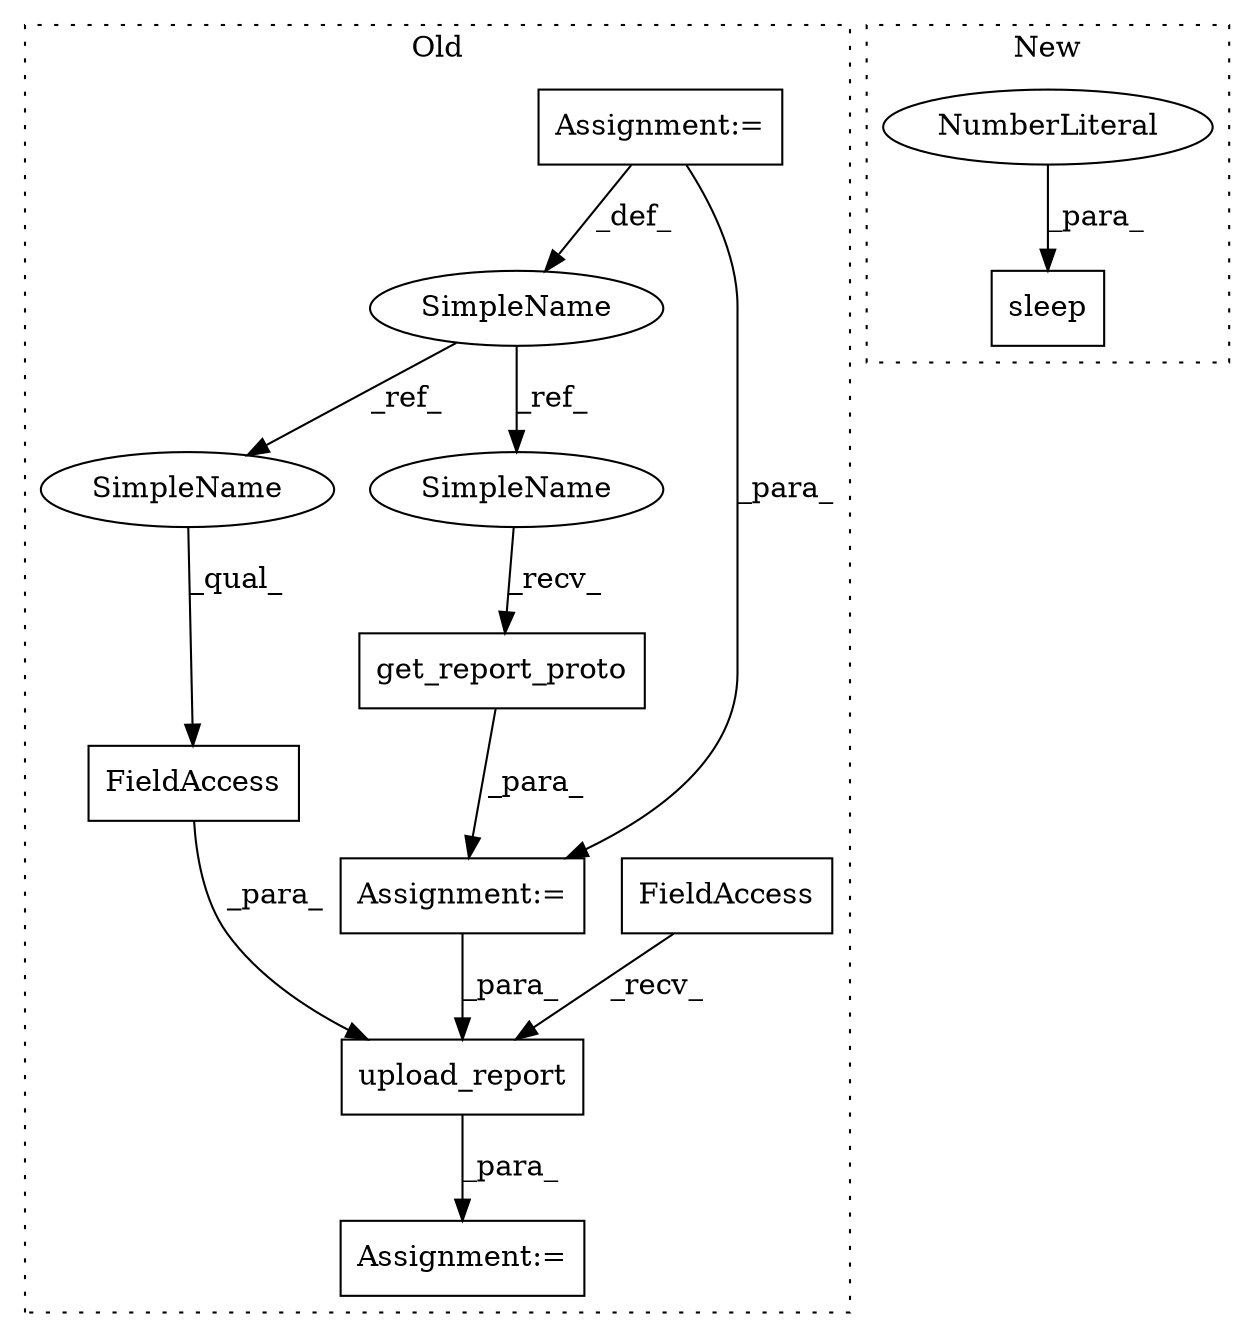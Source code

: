 digraph G {
subgraph cluster0 {
1 [label="upload_report" a="32" s="7658,7692" l="14,1" shape="box"];
4 [label="FieldAccess" a="22" s="7646" l="11" shape="box"];
5 [label="FieldAccess" a="22" s="7672" l="13" shape="box"];
6 [label="SimpleName" a="42" s="7408" l="10" shape="ellipse"];
7 [label="get_report_proto" a="32" s="7605" l="18" shape="box"];
8 [label="Assignment:=" a="7" s="7645" l="1" shape="box"];
9 [label="Assignment:=" a="7" s="7593" l="1" shape="box"];
10 [label="Assignment:=" a="7" s="7408" l="10" shape="box"];
11 [label="SimpleName" a="42" s="7672" l="10" shape="ellipse"];
12 [label="SimpleName" a="42" s="7594" l="10" shape="ellipse"];
label = "Old";
style="dotted";
}
subgraph cluster1 {
2 [label="sleep" a="32" s="7582,7591" l="6,1" shape="box"];
3 [label="NumberLiteral" a="34" s="7588" l="3" shape="ellipse"];
label = "New";
style="dotted";
}
1 -> 8 [label="_para_"];
3 -> 2 [label="_para_"];
4 -> 1 [label="_recv_"];
5 -> 1 [label="_para_"];
6 -> 11 [label="_ref_"];
6 -> 12 [label="_ref_"];
7 -> 9 [label="_para_"];
9 -> 1 [label="_para_"];
10 -> 6 [label="_def_"];
10 -> 9 [label="_para_"];
11 -> 5 [label="_qual_"];
12 -> 7 [label="_recv_"];
}